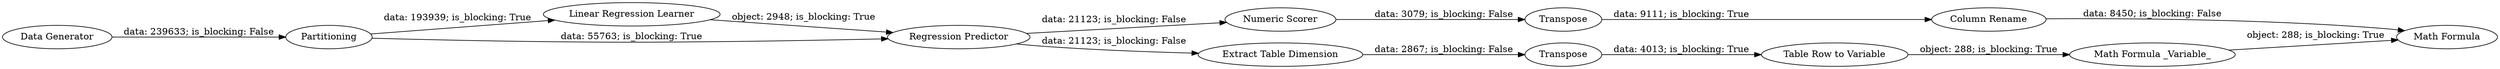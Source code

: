 digraph {
	"-3434202001433166603_4" [label=Partitioning]
	"-3434202001433166603_2" [label="Linear Regression Learner"]
	"-3434202001433166603_1" [label="Data Generator"]
	"-3434202001433166603_9" [label=Transpose]
	"-3434202001433166603_5" [label="Numeric Scorer"]
	"-3434202001433166603_8" [label="Math Formula"]
	"-3434202001433166603_14" [label="Math Formula _Variable_"]
	"-3434202001433166603_12" [label=Transpose]
	"-3434202001433166603_11" [label="Extract Table Dimension"]
	"-3434202001433166603_3" [label="Regression Predictor"]
	"-3434202001433166603_10" [label="Column Rename"]
	"-3434202001433166603_13" [label="Table Row to Variable"]
	"-3434202001433166603_2" -> "-3434202001433166603_3" [label="object: 2948; is_blocking: True"]
	"-3434202001433166603_11" -> "-3434202001433166603_12" [label="data: 2867; is_blocking: False"]
	"-3434202001433166603_4" -> "-3434202001433166603_2" [label="data: 193939; is_blocking: True"]
	"-3434202001433166603_12" -> "-3434202001433166603_13" [label="data: 4013; is_blocking: True"]
	"-3434202001433166603_14" -> "-3434202001433166603_8" [label="object: 288; is_blocking: True"]
	"-3434202001433166603_4" -> "-3434202001433166603_3" [label="data: 55763; is_blocking: True"]
	"-3434202001433166603_5" -> "-3434202001433166603_9" [label="data: 3079; is_blocking: False"]
	"-3434202001433166603_9" -> "-3434202001433166603_10" [label="data: 9111; is_blocking: True"]
	"-3434202001433166603_10" -> "-3434202001433166603_8" [label="data: 8450; is_blocking: False"]
	"-3434202001433166603_1" -> "-3434202001433166603_4" [label="data: 239633; is_blocking: False"]
	"-3434202001433166603_3" -> "-3434202001433166603_11" [label="data: 21123; is_blocking: False"]
	"-3434202001433166603_13" -> "-3434202001433166603_14" [label="object: 288; is_blocking: True"]
	"-3434202001433166603_3" -> "-3434202001433166603_5" [label="data: 21123; is_blocking: False"]
	rankdir=LR
}
